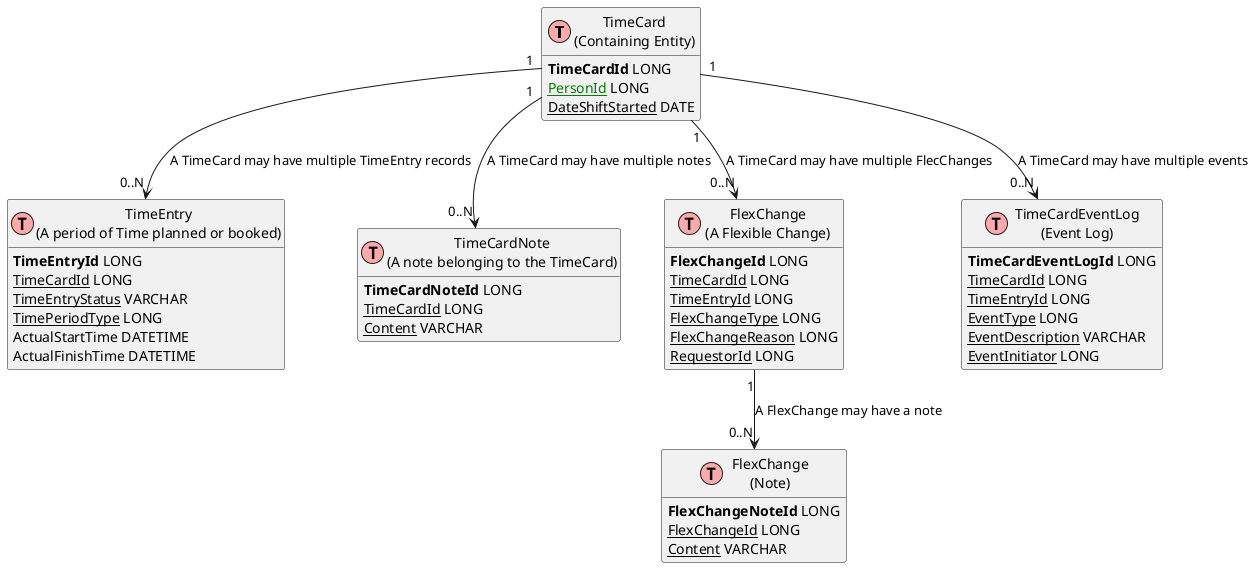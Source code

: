 @startuml
' uncomment the line below if you're using computer with a retina display
' skinparam dpi 300
!define Table(name,desc) class name as "desc" << (T,#FFAAAA) >>
' we use bold for primary key
' green color for unique
' and underscore for not_null
!define primary_key(x) <b>x</b>
!define unique(x) <color:green>x</color>
!define not_null(x) <u>x</u>
' other tags available:
' <i></i>
' <back:COLOR></color>, where color is a color name or html color code
' (#FFAACC)
' see: http://plantuml.com/classes.html#More
hide methods
hide stereotypes

' entities

Table(TimeCard, "TimeCard\n(Containing Entity)") {
primary_key(TimeCardId) LONG
not_null(unique(PersonId)) LONG
not_null(DateShiftStarted) DATE
not null(TimeCardStatus) VARCHAR
}

Table(TimeEntry, "TimeEntry\n(A period of Time planned or booked)") {
primary_key(TimeEntryId) LONG
not_null(TimeCardId) LONG
not_null(TimeEntryStatus) VARCHAR
not_null(TimePeriodType) LONG
ActualStartTime DATETIME
ActualFinishTime DATETIME
}

Table(TimeCardNote, "TimeCardNote\n(A note belonging to the TimeCard)") {
primary_key(TimeCardNoteId) LONG
not_null(TimeCardId) LONG
not_null(Content) VARCHAR
}

Table(FlexChange, "FlexChange\n(A Flexible Change)") {
primary_key(FlexChangeId) LONG
not_null(TimeCardId) LONG
not_null(TimeEntryId) LONG
not_null(FlexChangeType) LONG
not_null(FlexChangeReason) LONG
not_null(RequestorId) LONG
}

Table(FlexChangeNote, "FlexChange\n(Note)") {
primary_key(FlexChangeNoteId) LONG
not_null(FlexChangeId) LONG
not_null(Content) VARCHAR
}

Table(TimeCardEventLog, "TimeCardEventLog\n(Event Log)") {
primary_key(TimeCardEventLogId) LONG
not_null(TimeCardId) LONG
not_null(TimeEntryId) LONG
not_null(EventType) LONG
not_null(EventDescription) VARCHAR
not_null(EventInitiator) LONG
}

' relationships
' one-to-one relationship
'user -- user_profile : "A user only \nhas one profile"
' one to may relationship
'user --> session : "A user may have\n many sessions"
' many to many relationship
' Add mark if you like
TimeCard   "1" --> "0..N" TimeEntry : A TimeCard may have multiple TimeEntry records
TimeCard   "1" --> "0..N" TimeCardNote : A TimeCard may have multiple notes
TimeCard   "1" --> "0..N" FlexChange   : A TimeCard may have multiple FlecChanges
TimeCard   "1" --> "0..N" TimeCardEventLog : A TimeCard may have multiple events
FlexChange "1" --> "0..N" FlexChangeNote   : A FlexChange may have a note
@enduml